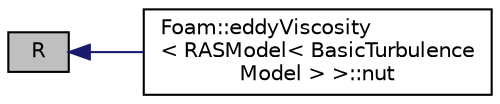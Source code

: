 digraph "R"
{
  bgcolor="transparent";
  edge [fontname="Helvetica",fontsize="10",labelfontname="Helvetica",labelfontsize="10"];
  node [fontname="Helvetica",fontsize="10",shape=record];
  rankdir="LR";
  Node1 [label="R",height=0.2,width=0.4,color="black", fillcolor="grey75", style="filled", fontcolor="black"];
  Node1 -> Node2 [dir="back",color="midnightblue",fontsize="10",style="solid",fontname="Helvetica"];
  Node2 [label="Foam::eddyViscosity\l\< RASModel\< BasicTurbulence\lModel \> \>::nut",height=0.2,width=0.4,color="black",URL="$a00610.html#a7573103814a5c9f8396bb9766c7b0ae8",tooltip="Return the turbulence viscosity on patch. "];
}
